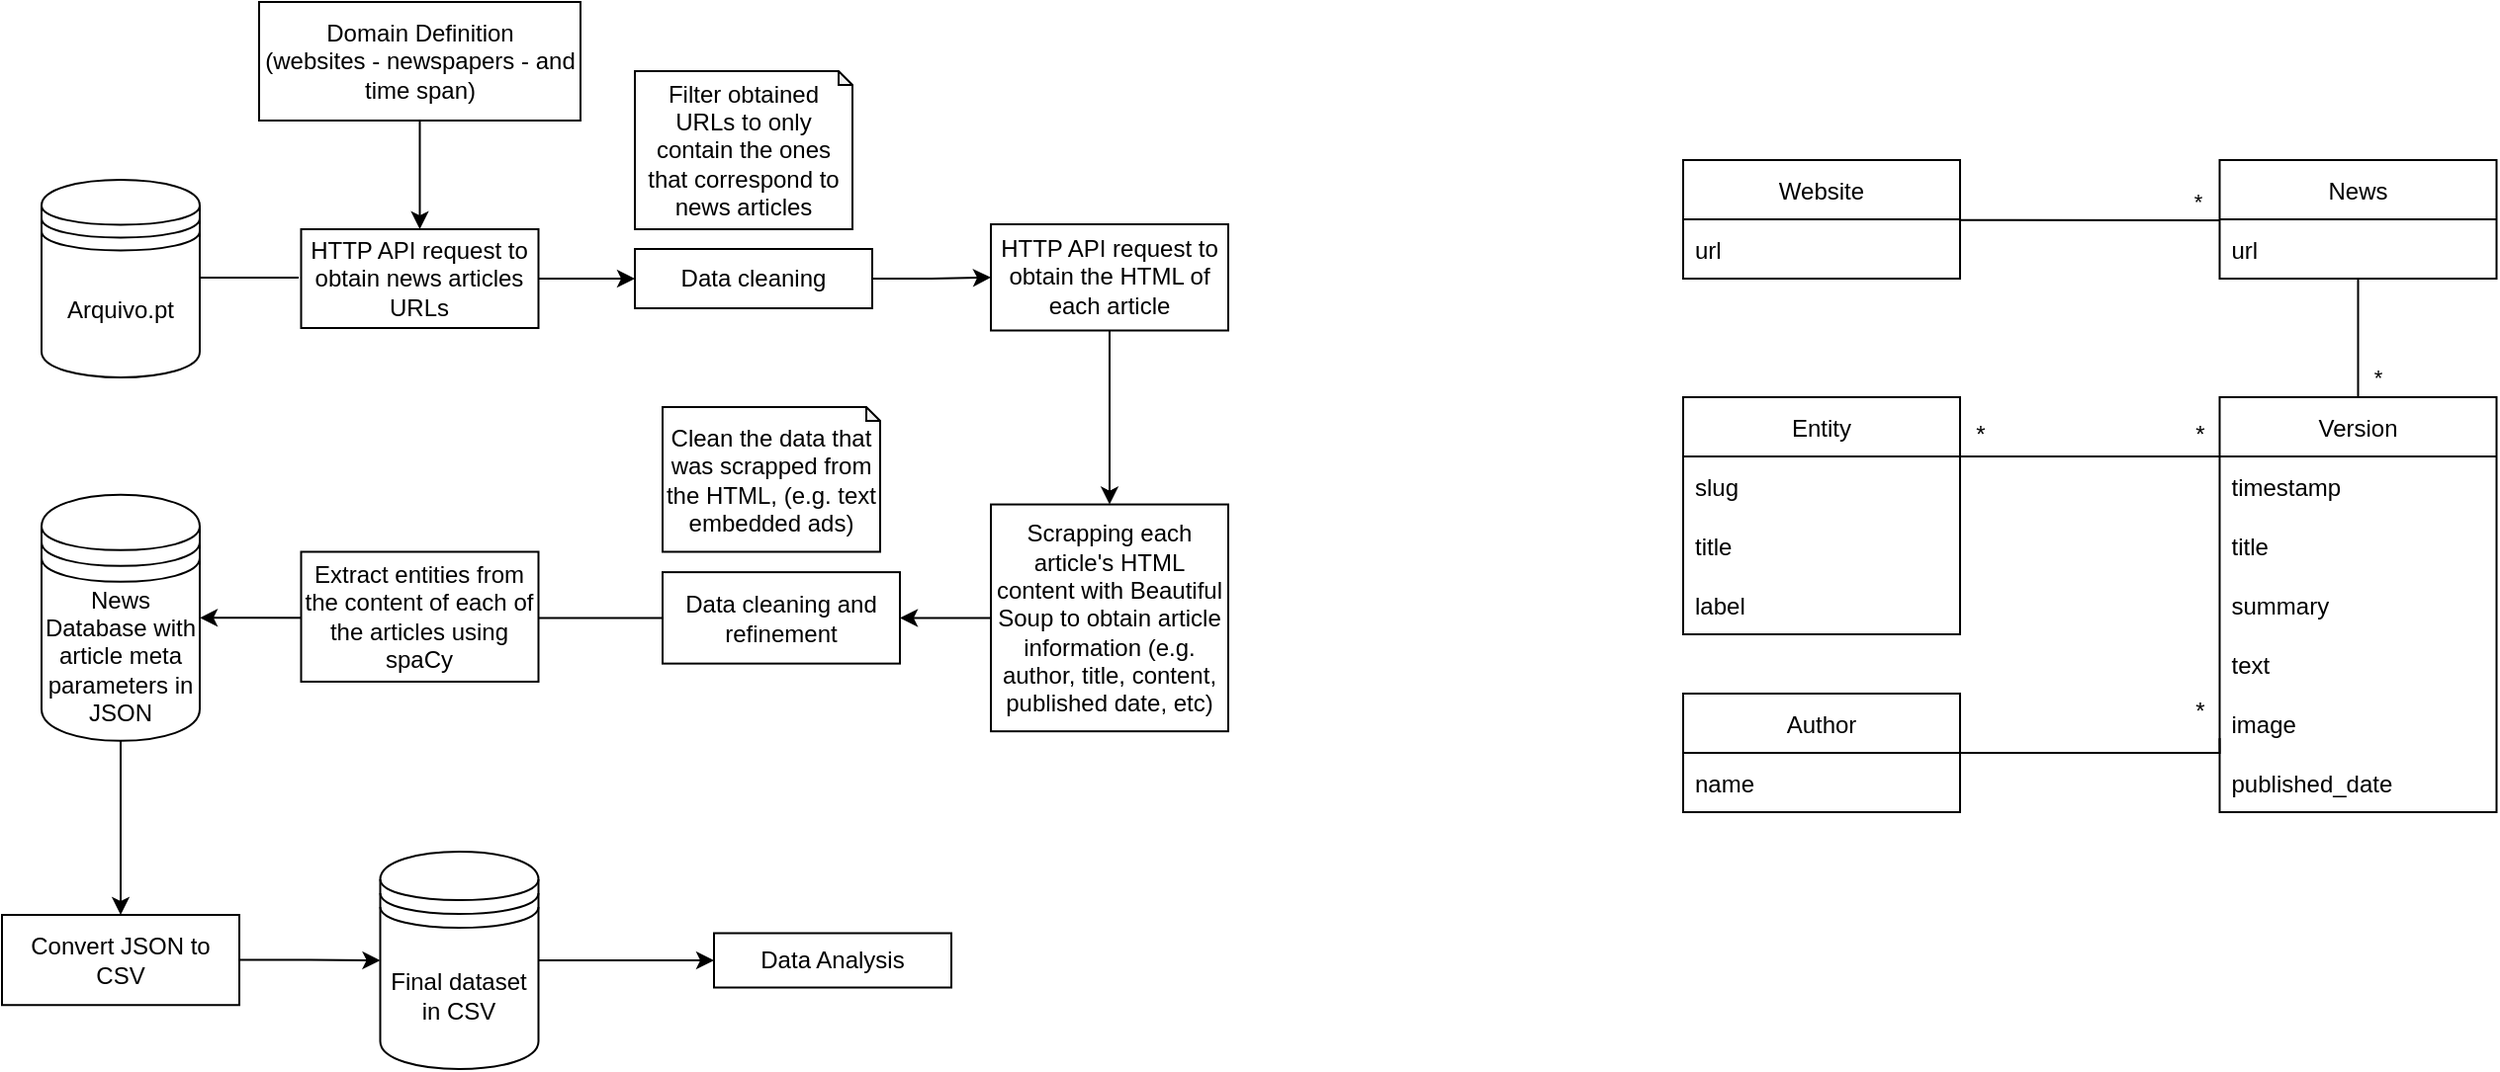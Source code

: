 <mxfile version="15.7.0" type="github">
  <diagram id="SWPLuQD_uAmGsCWUyiwx" name="Page-1">
    <mxGraphModel dx="1881" dy="611" grid="1" gridSize="10" guides="1" tooltips="1" connect="1" arrows="1" fold="1" page="1" pageScale="1" pageWidth="827" pageHeight="1169" math="0" shadow="0">
      <root>
        <mxCell id="0" />
        <mxCell id="1" parent="0" />
        <mxCell id="3FM2HRUyS4M1R4F6BxjH-5" style="edgeStyle=orthogonalEdgeStyle;rounded=0;orthogonalLoop=1;jettySize=auto;html=1;fontColor=default;startArrow=none;strokeColor=default;labelBackgroundColor=default;endArrow=classic;endFill=1;" parent="1" source="zDQDlWeWseVo2ebbtp9s-18" target="zDQDlWeWseVo2ebbtp9s-20" edge="1">
          <mxGeometry relative="1" as="geometry">
            <mxPoint x="420" y="159.31" as="sourcePoint" />
            <mxPoint x="480" y="159.31" as="targetPoint" />
          </mxGeometry>
        </mxCell>
        <mxCell id="3FM2HRUyS4M1R4F6BxjH-7" value="" style="edgeStyle=orthogonalEdgeStyle;rounded=0;orthogonalLoop=1;jettySize=auto;html=1;entryX=0;entryY=0.5;entryDx=0;entryDy=0;fontColor=default;endArrow=none;" parent="1" edge="1">
          <mxGeometry relative="1" as="geometry">
            <mxPoint x="60" y="239.5" as="sourcePoint" />
            <mxPoint x="110" y="239.5" as="targetPoint" />
          </mxGeometry>
        </mxCell>
        <mxCell id="3FM2HRUyS4M1R4F6BxjH-17" style="edgeStyle=orthogonalEdgeStyle;rounded=0;orthogonalLoop=1;jettySize=auto;html=1;labelBackgroundColor=default;fontColor=default;strokeColor=default;entryX=0.5;entryY=0;entryDx=0;entryDy=0;" parent="1" source="3FM2HRUyS4M1R4F6BxjH-10" target="3FM2HRUyS4M1R4F6BxjH-12" edge="1">
          <mxGeometry relative="1" as="geometry">
            <mxPoint x="171.25" y="220" as="targetPoint" />
          </mxGeometry>
        </mxCell>
        <mxCell id="3FM2HRUyS4M1R4F6BxjH-10" value="Domain Definition&lt;br&gt;(websites - newspapers - and time span)" style="rounded=0;whiteSpace=wrap;html=1;fontColor=default;strokeColor=default;fillColor=default;" parent="1" vertex="1">
          <mxGeometry x="90" y="100" width="162.5" height="60" as="geometry" />
        </mxCell>
        <mxCell id="3FM2HRUyS4M1R4F6BxjH-12" value="&lt;span&gt;HTTP API request to obtain news articles URLs&lt;/span&gt;" style="rounded=0;whiteSpace=wrap;html=1;fontColor=default;strokeColor=default;fillColor=default;" parent="1" vertex="1">
          <mxGeometry x="111.25" y="215" width="120" height="50" as="geometry" />
        </mxCell>
        <mxCell id="3FM2HRUyS4M1R4F6BxjH-13" value="Arquivo.pt" style="shape=datastore;whiteSpace=wrap;html=1;fontColor=default;strokeColor=default;fillColor=default;" parent="1" vertex="1">
          <mxGeometry x="-20" y="190" width="80" height="100" as="geometry" />
        </mxCell>
        <mxCell id="3FM2HRUyS4M1R4F6BxjH-15" style="edgeStyle=orthogonalEdgeStyle;rounded=0;orthogonalLoop=1;jettySize=auto;html=1;labelBackgroundColor=default;fontColor=default;strokeColor=default;endArrow=classic;endFill=1;" parent="1" source="zDQDlWeWseVo2ebbtp9s-20" target="3FM2HRUyS4M1R4F6BxjH-16" edge="1">
          <mxGeometry relative="1" as="geometry">
            <mxPoint x="620" y="240" as="targetPoint" />
            <Array as="points" />
            <mxPoint x="550" y="360" as="sourcePoint" />
          </mxGeometry>
        </mxCell>
        <mxCell id="3FM2HRUyS4M1R4F6BxjH-19" style="edgeStyle=orthogonalEdgeStyle;rounded=0;orthogonalLoop=1;jettySize=auto;html=1;labelBackgroundColor=default;fontColor=default;strokeColor=default;endArrow=classic;endFill=1;" parent="1" source="3FM2HRUyS4M1R4F6BxjH-16" target="zDQDlWeWseVo2ebbtp9s-21" edge="1">
          <mxGeometry relative="1" as="geometry">
            <mxPoint x="730" y="100" as="targetPoint" />
          </mxGeometry>
        </mxCell>
        <mxCell id="3FM2HRUyS4M1R4F6BxjH-16" value="&lt;span&gt;Scrapping each article&#39;s HTML content with Beautiful Soup to obtain article information (e.g. author, title, content, published date, etc)&lt;/span&gt;" style="rounded=0;whiteSpace=wrap;html=1;fontColor=default;strokeColor=default;fillColor=default;" parent="1" vertex="1">
          <mxGeometry x="460" y="354.28" width="120" height="114.81" as="geometry" />
        </mxCell>
        <mxCell id="3FM2HRUyS4M1R4F6BxjH-21" style="edgeStyle=orthogonalEdgeStyle;rounded=0;orthogonalLoop=1;jettySize=auto;html=1;labelBackgroundColor=default;fontColor=default;strokeColor=default;endArrow=classic;endFill=1;" parent="1" source="3FM2HRUyS4M1R4F6BxjH-18" target="3FM2HRUyS4M1R4F6BxjH-22" edge="1">
          <mxGeometry relative="1" as="geometry">
            <mxPoint x="1170" y="239.5" as="targetPoint" />
          </mxGeometry>
        </mxCell>
        <mxCell id="3FM2HRUyS4M1R4F6BxjH-18" value="News Database with article meta parameters in JSON" style="shape=datastore;whiteSpace=wrap;html=1;fontColor=default;strokeColor=default;fillColor=default;" parent="1" vertex="1">
          <mxGeometry x="-20" y="349.43" width="80" height="124.5" as="geometry" />
        </mxCell>
        <mxCell id="3FM2HRUyS4M1R4F6BxjH-23" style="edgeStyle=orthogonalEdgeStyle;rounded=0;orthogonalLoop=1;jettySize=auto;html=1;labelBackgroundColor=default;fontColor=default;strokeColor=default;" parent="1" source="3FM2HRUyS4M1R4F6BxjH-22" target="3FM2HRUyS4M1R4F6BxjH-25" edge="1">
          <mxGeometry relative="1" as="geometry">
            <mxPoint x="1360" y="239.5" as="targetPoint" />
          </mxGeometry>
        </mxCell>
        <mxCell id="3FM2HRUyS4M1R4F6BxjH-22" value="&lt;span&gt;Convert JSON to CSV&lt;/span&gt;" style="rounded=0;whiteSpace=wrap;html=1;fontColor=default;strokeColor=default;fillColor=default;" parent="1" vertex="1">
          <mxGeometry x="-40" y="562" width="120" height="45.62" as="geometry" />
        </mxCell>
        <mxCell id="3FM2HRUyS4M1R4F6BxjH-29" style="edgeStyle=orthogonalEdgeStyle;rounded=0;orthogonalLoop=1;jettySize=auto;html=1;entryX=0;entryY=0.5;entryDx=0;entryDy=0;labelBackgroundColor=default;fontColor=default;strokeColor=default;" parent="1" source="3FM2HRUyS4M1R4F6BxjH-25" target="3FM2HRUyS4M1R4F6BxjH-28" edge="1">
          <mxGeometry relative="1" as="geometry">
            <Array as="points" />
          </mxGeometry>
        </mxCell>
        <mxCell id="3FM2HRUyS4M1R4F6BxjH-25" value="Final dataset in CSV" style="shape=datastore;whiteSpace=wrap;html=1;fontColor=default;strokeColor=default;fillColor=default;" parent="1" vertex="1">
          <mxGeometry x="151.25" y="530" width="80" height="110" as="geometry" />
        </mxCell>
        <mxCell id="3FM2HRUyS4M1R4F6BxjH-28" value="&lt;span&gt;Data Analysis&lt;/span&gt;" style="rounded=0;whiteSpace=wrap;html=1;fontColor=default;strokeColor=default;fillColor=default;" parent="1" vertex="1">
          <mxGeometry x="320" y="571.25" width="120" height="27.5" as="geometry" />
        </mxCell>
        <mxCell id="XwUieqV6MBhT14_o7JyP-1" value="Website" style="swimlane;fontStyle=0;childLayout=stackLayout;horizontal=1;startSize=30;horizontalStack=0;resizeParent=1;resizeParentMax=0;resizeLast=0;collapsible=1;marginBottom=0;" parent="1" vertex="1">
          <mxGeometry x="810" y="180" width="140" height="60" as="geometry" />
        </mxCell>
        <mxCell id="XwUieqV6MBhT14_o7JyP-36" value="url" style="text;strokeColor=none;fillColor=none;align=left;verticalAlign=middle;spacingLeft=4;spacingRight=4;overflow=hidden;points=[[0,0.5],[1,0.5]];portConstraint=eastwest;rotatable=0;" parent="XwUieqV6MBhT14_o7JyP-1" vertex="1">
          <mxGeometry y="30" width="140" height="30" as="geometry" />
        </mxCell>
        <mxCell id="XwUieqV6MBhT14_o7JyP-10" value="News" style="swimlane;fontStyle=0;childLayout=stackLayout;horizontal=1;startSize=30;horizontalStack=0;resizeParent=1;resizeParentMax=0;resizeLast=0;collapsible=1;marginBottom=0;" parent="1" vertex="1">
          <mxGeometry x="1081.25" y="180" width="140" height="60" as="geometry" />
        </mxCell>
        <mxCell id="XwUieqV6MBhT14_o7JyP-37" value="url" style="text;strokeColor=none;fillColor=none;align=left;verticalAlign=middle;spacingLeft=4;spacingRight=4;overflow=hidden;points=[[0,0.5],[1,0.5]];portConstraint=eastwest;rotatable=0;" parent="XwUieqV6MBhT14_o7JyP-10" vertex="1">
          <mxGeometry y="30" width="140" height="30" as="geometry" />
        </mxCell>
        <mxCell id="XwUieqV6MBhT14_o7JyP-14" value="Version" style="swimlane;fontStyle=0;childLayout=stackLayout;horizontal=1;startSize=30;horizontalStack=0;resizeParent=1;resizeParentMax=0;resizeLast=0;collapsible=1;marginBottom=0;" parent="1" vertex="1">
          <mxGeometry x="1081.25" y="300" width="140" height="210" as="geometry" />
        </mxCell>
        <mxCell id="XwUieqV6MBhT14_o7JyP-15" value="timestamp" style="text;strokeColor=none;fillColor=none;align=left;verticalAlign=middle;spacingLeft=4;spacingRight=4;overflow=hidden;points=[[0,0.5],[1,0.5]];portConstraint=eastwest;rotatable=0;" parent="XwUieqV6MBhT14_o7JyP-14" vertex="1">
          <mxGeometry y="30" width="140" height="30" as="geometry" />
        </mxCell>
        <mxCell id="XwUieqV6MBhT14_o7JyP-39" value="title" style="text;strokeColor=none;fillColor=none;align=left;verticalAlign=middle;spacingLeft=4;spacingRight=4;overflow=hidden;points=[[0,0.5],[1,0.5]];portConstraint=eastwest;rotatable=0;" parent="XwUieqV6MBhT14_o7JyP-14" vertex="1">
          <mxGeometry y="60" width="140" height="30" as="geometry" />
        </mxCell>
        <mxCell id="XwUieqV6MBhT14_o7JyP-40" value="summary" style="text;strokeColor=none;fillColor=none;align=left;verticalAlign=middle;spacingLeft=4;spacingRight=4;overflow=hidden;points=[[0,0.5],[1,0.5]];portConstraint=eastwest;rotatable=0;" parent="XwUieqV6MBhT14_o7JyP-14" vertex="1">
          <mxGeometry y="90" width="140" height="30" as="geometry" />
        </mxCell>
        <mxCell id="XwUieqV6MBhT14_o7JyP-42" value="text" style="text;strokeColor=none;fillColor=none;align=left;verticalAlign=middle;spacingLeft=4;spacingRight=4;overflow=hidden;points=[[0,0.5],[1,0.5]];portConstraint=eastwest;rotatable=0;" parent="XwUieqV6MBhT14_o7JyP-14" vertex="1">
          <mxGeometry y="120" width="140" height="30" as="geometry" />
        </mxCell>
        <mxCell id="XwUieqV6MBhT14_o7JyP-43" value="image" style="text;strokeColor=none;fillColor=none;align=left;verticalAlign=middle;spacingLeft=4;spacingRight=4;overflow=hidden;points=[[0,0.5],[1,0.5]];portConstraint=eastwest;rotatable=0;" parent="XwUieqV6MBhT14_o7JyP-14" vertex="1">
          <mxGeometry y="150" width="140" height="30" as="geometry" />
        </mxCell>
        <mxCell id="XwUieqV6MBhT14_o7JyP-44" value="published_date" style="text;strokeColor=none;fillColor=none;align=left;verticalAlign=middle;spacingLeft=4;spacingRight=4;overflow=hidden;points=[[0,0.5],[1,0.5]];portConstraint=eastwest;rotatable=0;" parent="XwUieqV6MBhT14_o7JyP-14" vertex="1">
          <mxGeometry y="180" width="140" height="30" as="geometry" />
        </mxCell>
        <mxCell id="XwUieqV6MBhT14_o7JyP-29" value="" style="endArrow=none;html=1;rounded=0;" parent="1" source="XwUieqV6MBhT14_o7JyP-14" target="XwUieqV6MBhT14_o7JyP-10" edge="1">
          <mxGeometry width="50" height="50" relative="1" as="geometry">
            <mxPoint x="1360" y="210" as="sourcePoint" />
            <mxPoint x="1220" y="210" as="targetPoint" />
          </mxGeometry>
        </mxCell>
        <mxCell id="XwUieqV6MBhT14_o7JyP-35" value="*" style="edgeLabel;html=1;align=center;verticalAlign=middle;resizable=0;points=[];" parent="XwUieqV6MBhT14_o7JyP-29" vertex="1" connectable="0">
          <mxGeometry x="-0.496" y="1" relative="1" as="geometry">
            <mxPoint x="10" y="5" as="offset" />
          </mxGeometry>
        </mxCell>
        <mxCell id="XwUieqV6MBhT14_o7JyP-33" value="" style="endArrow=none;html=1;rounded=0;exitX=1;exitY=0.011;exitDx=0;exitDy=0;entryX=0.001;entryY=0.015;entryDx=0;entryDy=0;entryPerimeter=0;exitPerimeter=0;" parent="1" source="XwUieqV6MBhT14_o7JyP-36" target="XwUieqV6MBhT14_o7JyP-37" edge="1">
          <mxGeometry width="50" height="50" relative="1" as="geometry">
            <mxPoint x="1004" y="300" as="sourcePoint" />
            <mxPoint x="1094" y="300" as="targetPoint" />
          </mxGeometry>
        </mxCell>
        <mxCell id="XwUieqV6MBhT14_o7JyP-34" value="*" style="edgeLabel;html=1;align=center;verticalAlign=middle;resizable=0;points=[];" parent="XwUieqV6MBhT14_o7JyP-33" vertex="1" connectable="0">
          <mxGeometry x="0.2" relative="1" as="geometry">
            <mxPoint x="41" y="-10" as="offset" />
          </mxGeometry>
        </mxCell>
        <mxCell id="zDQDlWeWseVo2ebbtp9s-18" value="Data cleaning" style="rounded=0;whiteSpace=wrap;html=1;fontColor=default;strokeColor=default;fillColor=default;" parent="1" vertex="1">
          <mxGeometry x="280" y="225" width="120" height="30" as="geometry" />
        </mxCell>
        <mxCell id="zDQDlWeWseVo2ebbtp9s-19" value="" style="edgeStyle=orthogonalEdgeStyle;rounded=0;orthogonalLoop=1;jettySize=auto;html=1;fontColor=default;endArrow=classic;endFill=1;" parent="1" source="3FM2HRUyS4M1R4F6BxjH-12" target="zDQDlWeWseVo2ebbtp9s-18" edge="1">
          <mxGeometry relative="1" as="geometry">
            <mxPoint x="70" y="249.5" as="sourcePoint" />
            <mxPoint x="120" y="249.5" as="targetPoint" />
          </mxGeometry>
        </mxCell>
        <mxCell id="zDQDlWeWseVo2ebbtp9s-20" value="HTTP API request to obtain the HTML of each article" style="rounded=0;whiteSpace=wrap;html=1;fontColor=default;strokeColor=default;fillColor=default;" parent="1" vertex="1">
          <mxGeometry x="460" y="212.5" width="120" height="53.75" as="geometry" />
        </mxCell>
        <mxCell id="zDQDlWeWseVo2ebbtp9s-21" value="&lt;span&gt;Data cleaning and refinement&lt;/span&gt;" style="rounded=0;whiteSpace=wrap;html=1;fontColor=default;strokeColor=default;fillColor=default;" parent="1" vertex="1">
          <mxGeometry x="294" y="388.56" width="120" height="46.25" as="geometry" />
        </mxCell>
        <mxCell id="zDQDlWeWseVo2ebbtp9s-22" style="edgeStyle=orthogonalEdgeStyle;rounded=0;orthogonalLoop=1;jettySize=auto;html=1;labelBackgroundColor=default;fontColor=default;strokeColor=default;endArrow=classic;endFill=1;" parent="1" source="zDQDlWeWseVo2ebbtp9s-21" target="3FM2HRUyS4M1R4F6BxjH-18" edge="1">
          <mxGeometry relative="1" as="geometry">
            <mxPoint x="750" y="250" as="sourcePoint" />
            <mxPoint x="820" y="250" as="targetPoint" />
          </mxGeometry>
        </mxCell>
        <mxCell id="7BgZhVBEtn2NX_L8S_cX-1" value="&lt;span&gt;Filter obtained URLs to only contain the ones that correspond to news articles&lt;/span&gt;" style="shape=note;whiteSpace=wrap;html=1;backgroundOutline=1;darkOpacity=0.05;size=7;" parent="1" vertex="1">
          <mxGeometry x="280" y="135" width="110" height="80" as="geometry" />
        </mxCell>
        <mxCell id="7BgZhVBEtn2NX_L8S_cX-2" value="Clean the data that was scrapped from the HTML, (e.g. text embedded ads)" style="shape=note;whiteSpace=wrap;html=1;backgroundOutline=1;darkOpacity=0.05;size=7;" parent="1" vertex="1">
          <mxGeometry x="294" y="305" width="110" height="73.25" as="geometry" />
        </mxCell>
        <mxCell id="wCQifrebErcAsua52_zG-1" value="&lt;span&gt;Extract entities from the content of each of the articles using spaCy&lt;/span&gt;" style="rounded=0;whiteSpace=wrap;html=1;fontColor=default;strokeColor=default;fillColor=default;" vertex="1" parent="1">
          <mxGeometry x="111.25" y="378.25" width="120" height="65.72" as="geometry" />
        </mxCell>
        <mxCell id="wCQifrebErcAsua52_zG-2" value="Entity" style="swimlane;fontStyle=0;childLayout=stackLayout;horizontal=1;startSize=30;horizontalStack=0;resizeParent=1;resizeParentMax=0;resizeLast=0;collapsible=1;marginBottom=0;" vertex="1" parent="1">
          <mxGeometry x="810" y="300" width="140" height="120" as="geometry" />
        </mxCell>
        <mxCell id="wCQifrebErcAsua52_zG-3" value="slug" style="text;strokeColor=none;fillColor=none;align=left;verticalAlign=middle;spacingLeft=4;spacingRight=4;overflow=hidden;points=[[0,0.5],[1,0.5]];portConstraint=eastwest;rotatable=0;" vertex="1" parent="wCQifrebErcAsua52_zG-2">
          <mxGeometry y="30" width="140" height="30" as="geometry" />
        </mxCell>
        <mxCell id="wCQifrebErcAsua52_zG-4" value="title" style="text;strokeColor=none;fillColor=none;align=left;verticalAlign=middle;spacingLeft=4;spacingRight=4;overflow=hidden;points=[[0,0.5],[1,0.5]];portConstraint=eastwest;rotatable=0;" vertex="1" parent="wCQifrebErcAsua52_zG-2">
          <mxGeometry y="60" width="140" height="30" as="geometry" />
        </mxCell>
        <mxCell id="wCQifrebErcAsua52_zG-5" value="label" style="text;strokeColor=none;fillColor=none;align=left;verticalAlign=middle;spacingLeft=4;spacingRight=4;overflow=hidden;points=[[0,0.5],[1,0.5]];portConstraint=eastwest;rotatable=0;" vertex="1" parent="wCQifrebErcAsua52_zG-2">
          <mxGeometry y="90" width="140" height="30" as="geometry" />
        </mxCell>
        <mxCell id="wCQifrebErcAsua52_zG-7" style="edgeStyle=orthogonalEdgeStyle;rounded=0;orthogonalLoop=1;jettySize=auto;html=1;endArrow=none;endFill=0;" edge="1" parent="1" source="XwUieqV6MBhT14_o7JyP-15">
          <mxGeometry relative="1" as="geometry">
            <mxPoint x="950" y="345" as="targetPoint" />
            <Array as="points">
              <mxPoint x="950" y="330" />
            </Array>
          </mxGeometry>
        </mxCell>
        <mxCell id="wCQifrebErcAsua52_zG-9" value="*" style="text;html=1;align=center;verticalAlign=middle;resizable=0;points=[];autosize=1;strokeColor=none;fillColor=none;" vertex="1" parent="1">
          <mxGeometry x="1061.25" y="309.43" width="20" height="20" as="geometry" />
        </mxCell>
        <mxCell id="wCQifrebErcAsua52_zG-11" value="*" style="text;html=1;align=center;verticalAlign=middle;resizable=0;points=[];autosize=1;strokeColor=none;fillColor=none;" vertex="1" parent="1">
          <mxGeometry x="950" y="309.43" width="20" height="20" as="geometry" />
        </mxCell>
        <mxCell id="wCQifrebErcAsua52_zG-19" style="edgeStyle=orthogonalEdgeStyle;rounded=0;orthogonalLoop=1;jettySize=auto;html=1;exitX=1;exitY=0.25;exitDx=0;exitDy=0;entryX=0;entryY=0.752;entryDx=0;entryDy=0;entryPerimeter=0;endArrow=none;endFill=0;" edge="1" parent="1" source="wCQifrebErcAsua52_zG-13" target="XwUieqV6MBhT14_o7JyP-43">
          <mxGeometry relative="1" as="geometry">
            <Array as="points">
              <mxPoint x="950" y="480" />
              <mxPoint x="1081" y="480" />
            </Array>
          </mxGeometry>
        </mxCell>
        <mxCell id="wCQifrebErcAsua52_zG-13" value="Author" style="swimlane;fontStyle=0;childLayout=stackLayout;horizontal=1;startSize=30;horizontalStack=0;resizeParent=1;resizeParentMax=0;resizeLast=0;collapsible=1;marginBottom=0;" vertex="1" parent="1">
          <mxGeometry x="810" y="450" width="140" height="60" as="geometry" />
        </mxCell>
        <mxCell id="wCQifrebErcAsua52_zG-15" value="name" style="text;strokeColor=none;fillColor=none;align=left;verticalAlign=middle;spacingLeft=4;spacingRight=4;overflow=hidden;points=[[0,0.5],[1,0.5]];portConstraint=eastwest;rotatable=0;" vertex="1" parent="wCQifrebErcAsua52_zG-13">
          <mxGeometry y="30" width="140" height="30" as="geometry" />
        </mxCell>
        <mxCell id="wCQifrebErcAsua52_zG-20" value="*" style="text;html=1;align=center;verticalAlign=middle;resizable=0;points=[];autosize=1;strokeColor=none;fillColor=none;" vertex="1" parent="1">
          <mxGeometry x="1061.25" y="449.09" width="20" height="20" as="geometry" />
        </mxCell>
      </root>
    </mxGraphModel>
  </diagram>
</mxfile>
